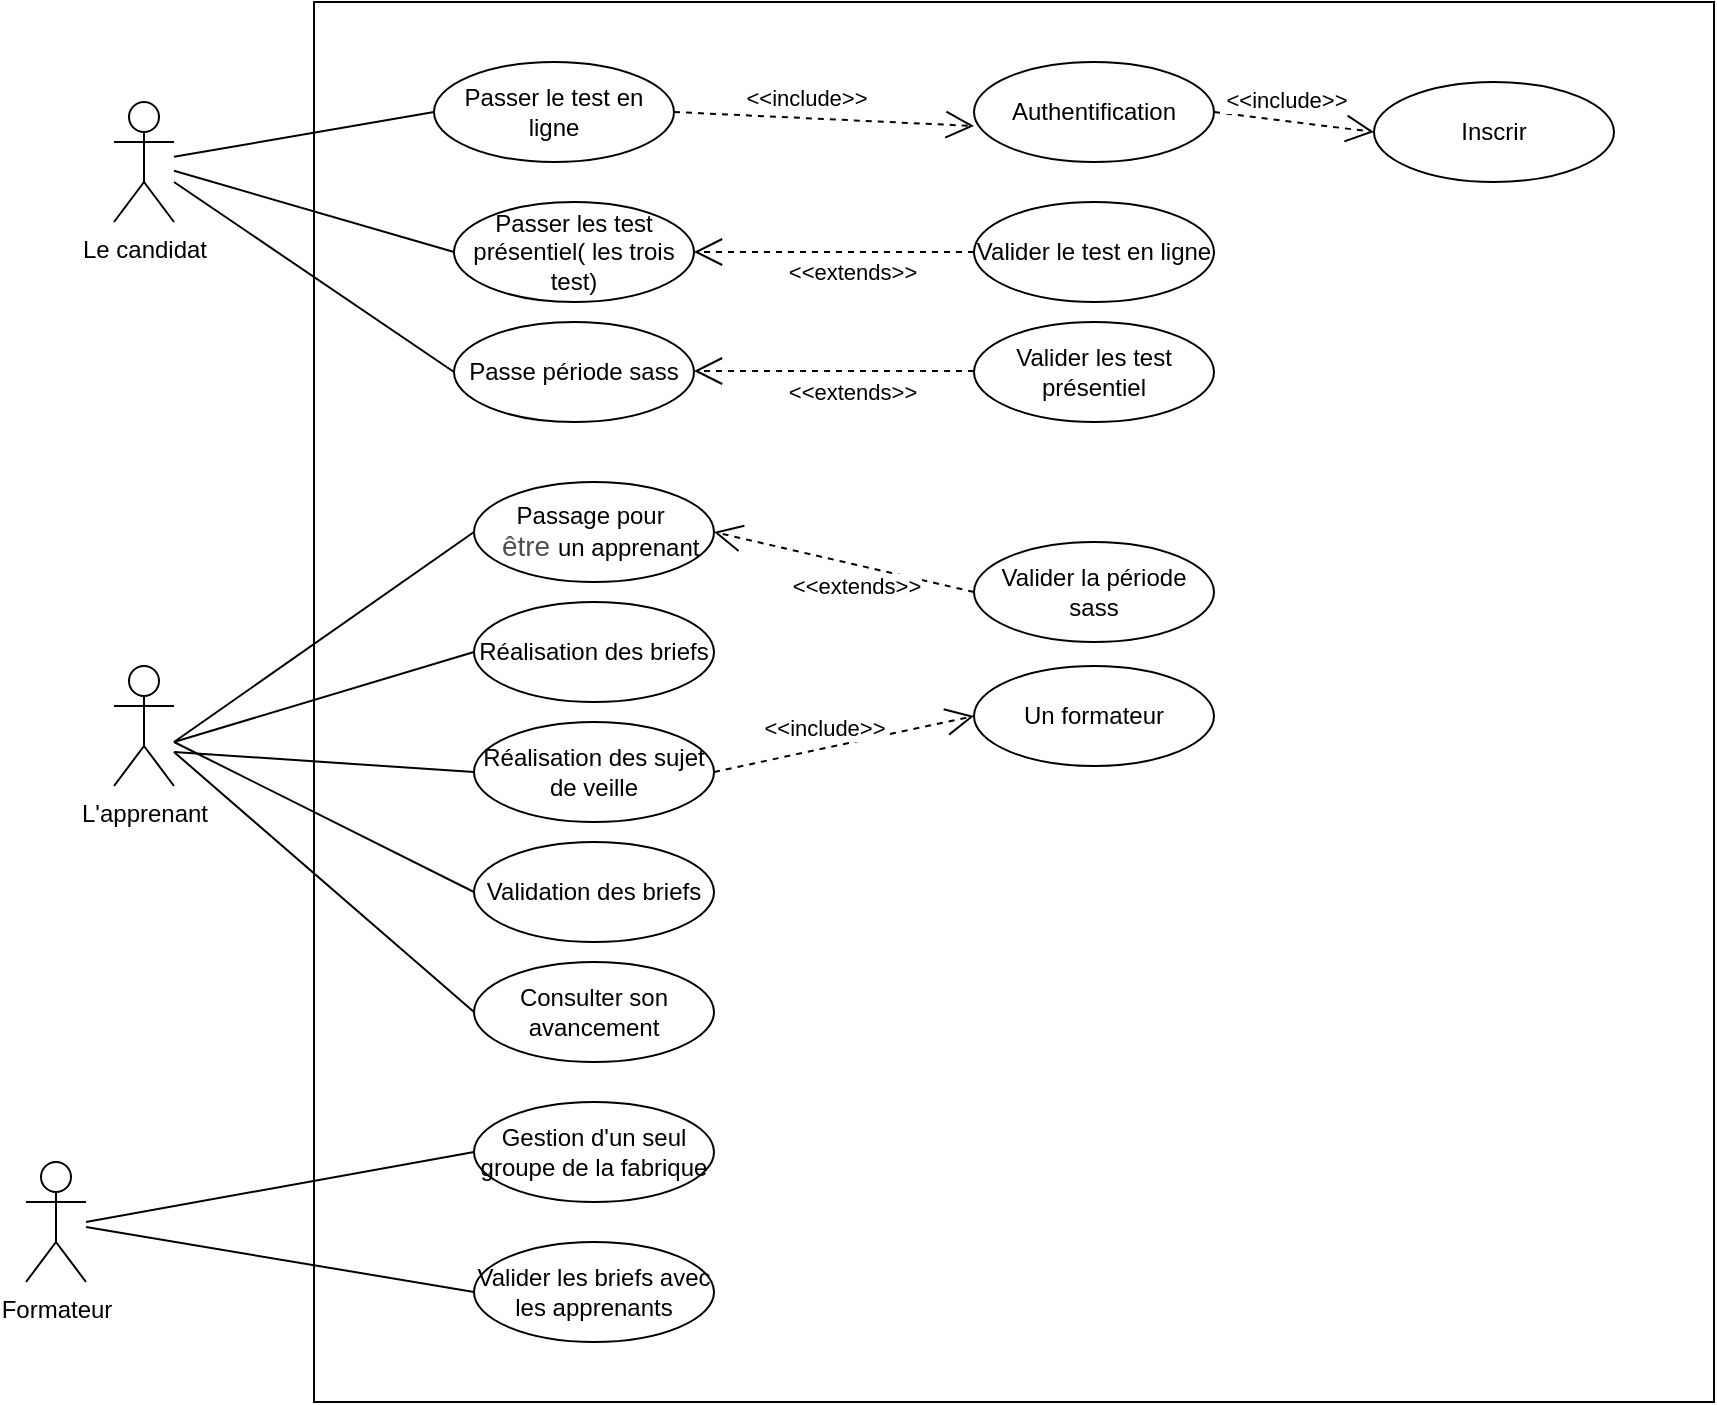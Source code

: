 <mxfile version="13.9.9" type="device"><diagram id="JybxBPHA8ZbV0gu_r9gj" name="Page-1"><mxGraphModel dx="1264" dy="592" grid="1" gridSize="10" guides="1" tooltips="1" connect="1" arrows="1" fold="1" page="1" pageScale="1" pageWidth="827" pageHeight="1169" math="0" shadow="0"><root><mxCell id="0"/><mxCell id="1" parent="0"/><mxCell id="Cu1W2n0oe6K_WsYi5K51-18" value="" style="whiteSpace=wrap;html=1;aspect=fixed;" parent="1" vertex="1"><mxGeometry x="200" y="40" width="700" height="700" as="geometry"/></mxCell><mxCell id="Cu1W2n0oe6K_WsYi5K51-29" value="Le candidat" style="shape=umlActor;verticalLabelPosition=bottom;verticalAlign=top;html=1;outlineConnect=0;" parent="1" vertex="1"><mxGeometry x="100" y="90" width="30" height="60" as="geometry"/></mxCell><mxCell id="Cu1W2n0oe6K_WsYi5K51-31" value="Passer le test en ligne" style="ellipse;whiteSpace=wrap;html=1;" parent="1" vertex="1"><mxGeometry x="260" y="70" width="120" height="50" as="geometry"/></mxCell><mxCell id="Cu1W2n0oe6K_WsYi5K51-35" value="" style="endArrow=none;html=1;entryX=0;entryY=0.5;entryDx=0;entryDy=0;" parent="1" source="Cu1W2n0oe6K_WsYi5K51-29" target="Cu1W2n0oe6K_WsYi5K51-31" edge="1"><mxGeometry width="50" height="50" relative="1" as="geometry"><mxPoint x="150" y="275" as="sourcePoint"/><mxPoint x="315" y="277.5" as="targetPoint"/><Array as="points"/></mxGeometry></mxCell><mxCell id="Cu1W2n0oe6K_WsYi5K51-37" value="L'apprenant" style="shape=umlActor;verticalLabelPosition=bottom;verticalAlign=top;html=1;outlineConnect=0;" parent="1" vertex="1"><mxGeometry x="100" y="372" width="30" height="60" as="geometry"/></mxCell><mxCell id="Cu1W2n0oe6K_WsYi5K51-38" value="Réalisation des sujet de veille" style="ellipse;whiteSpace=wrap;html=1;" parent="1" vertex="1"><mxGeometry x="280" y="400" width="120" height="50" as="geometry"/></mxCell><mxCell id="Cu1W2n0oe6K_WsYi5K51-39" value="Réalisation des briefs" style="ellipse;whiteSpace=wrap;html=1;" parent="1" vertex="1"><mxGeometry x="280" y="340" width="120" height="50" as="geometry"/></mxCell><mxCell id="Cu1W2n0oe6K_WsYi5K51-41" value="" style="endArrow=none;html=1;entryX=0;entryY=0.5;entryDx=0;entryDy=0;" parent="1" target="Cu1W2n0oe6K_WsYi5K51-39" edge="1"><mxGeometry width="50" height="50" relative="1" as="geometry"><mxPoint x="130" y="410" as="sourcePoint"/><mxPoint x="270" y="354.5" as="targetPoint"/><Array as="points"/></mxGeometry></mxCell><mxCell id="Cu1W2n0oe6K_WsYi5K51-42" value="" style="endArrow=none;html=1;entryX=0;entryY=0.5;entryDx=0;entryDy=0;exitX=1;exitY=0.717;exitDx=0;exitDy=0;exitPerimeter=0;" parent="1" source="Cu1W2n0oe6K_WsYi5K51-37" target="Cu1W2n0oe6K_WsYi5K51-38" edge="1"><mxGeometry width="50" height="50" relative="1" as="geometry"><mxPoint x="130" y="370" as="sourcePoint"/><mxPoint x="290" y="350" as="targetPoint"/><Array as="points"/></mxGeometry></mxCell><mxCell id="Cu1W2n0oe6K_WsYi5K51-48" value="Validation des briefs" style="ellipse;whiteSpace=wrap;html=1;" parent="1" vertex="1"><mxGeometry x="280" y="460" width="120" height="50" as="geometry"/></mxCell><mxCell id="Cu1W2n0oe6K_WsYi5K51-50" value="" style="endArrow=none;html=1;entryX=0;entryY=0.5;entryDx=0;entryDy=0;" parent="1" target="Cu1W2n0oe6K_WsYi5K51-48" edge="1"><mxGeometry width="50" height="50" relative="1" as="geometry"><mxPoint x="130" y="410" as="sourcePoint"/><mxPoint x="290" y="425" as="targetPoint"/><Array as="points"/></mxGeometry></mxCell><mxCell id="Cu1W2n0oe6K_WsYi5K51-52" value="Consulter son avancement" style="ellipse;whiteSpace=wrap;html=1;" parent="1" vertex="1"><mxGeometry x="280" y="520" width="120" height="50" as="geometry"/></mxCell><mxCell id="Cu1W2n0oe6K_WsYi5K51-54" value="" style="endArrow=none;html=1;entryX=0;entryY=0.5;entryDx=0;entryDy=0;" parent="1" source="Cu1W2n0oe6K_WsYi5K51-37" target="Cu1W2n0oe6K_WsYi5K51-52" edge="1"><mxGeometry width="50" height="50" relative="1" as="geometry"><mxPoint x="140" y="430" as="sourcePoint"/><mxPoint x="290" y="466" as="targetPoint"/><Array as="points"/></mxGeometry></mxCell><mxCell id="Cu1W2n0oe6K_WsYi5K51-55" value="Formateur" style="shape=umlActor;verticalLabelPosition=bottom;verticalAlign=top;html=1;outlineConnect=0;" parent="1" vertex="1"><mxGeometry x="56" y="620" width="30" height="60" as="geometry"/></mxCell><mxCell id="Cu1W2n0oe6K_WsYi5K51-58" value="Gestion d'un seul groupe de la fabrique" style="ellipse;whiteSpace=wrap;html=1;" parent="1" vertex="1"><mxGeometry x="280" y="590" width="120" height="50" as="geometry"/></mxCell><mxCell id="Cu1W2n0oe6K_WsYi5K51-59" value="" style="endArrow=none;html=1;entryX=0;entryY=0.5;entryDx=0;entryDy=0;" parent="1" target="Cu1W2n0oe6K_WsYi5K51-58" edge="1"><mxGeometry width="50" height="50" relative="1" as="geometry"><mxPoint x="86" y="650" as="sourcePoint"/><mxPoint x="290" y="525" as="targetPoint"/><Array as="points"/></mxGeometry></mxCell><mxCell id="Cu1W2n0oe6K_WsYi5K51-60" value="Valider les briefs avec les apprenants" style="ellipse;whiteSpace=wrap;html=1;" parent="1" vertex="1"><mxGeometry x="280" y="660" width="120" height="50" as="geometry"/></mxCell><mxCell id="Cu1W2n0oe6K_WsYi5K51-61" value="" style="endArrow=none;html=1;entryX=0;entryY=0.5;entryDx=0;entryDy=0;" parent="1" source="Cu1W2n0oe6K_WsYi5K51-55" target="Cu1W2n0oe6K_WsYi5K51-60" edge="1"><mxGeometry width="50" height="50" relative="1" as="geometry"><mxPoint x="90" y="610" as="sourcePoint"/><mxPoint x="290" y="580" as="targetPoint"/><Array as="points"/></mxGeometry></mxCell><mxCell id="Cu1W2n0oe6K_WsYi5K51-65" value="Passer les test présentiel( les trois test)" style="ellipse;whiteSpace=wrap;html=1;" parent="1" vertex="1"><mxGeometry x="270" y="140" width="120" height="50" as="geometry"/></mxCell><mxCell id="Cu1W2n0oe6K_WsYi5K51-66" value="&amp;lt;&amp;lt;extends&amp;gt;&amp;gt;" style="endArrow=open;endSize=12;dashed=1;html=1;entryX=1;entryY=0.5;entryDx=0;entryDy=0;exitX=0;exitY=0.5;exitDx=0;exitDy=0;" parent="1" source="Cu1W2n0oe6K_WsYi5K51-67" target="Cu1W2n0oe6K_WsYi5K51-65" edge="1"><mxGeometry x="-0.125" y="10" width="160" relative="1" as="geometry"><mxPoint x="500" y="110" as="sourcePoint"/><mxPoint x="390" y="140" as="targetPoint"/><Array as="points"/><mxPoint as="offset"/></mxGeometry></mxCell><mxCell id="Cu1W2n0oe6K_WsYi5K51-67" value="Valider le test en ligne" style="ellipse;whiteSpace=wrap;html=1;" parent="1" vertex="1"><mxGeometry x="530" y="140" width="120" height="50" as="geometry"/></mxCell><mxCell id="Cu1W2n0oe6K_WsYi5K51-68" value="" style="endArrow=none;html=1;entryX=0;entryY=0.5;entryDx=0;entryDy=0;" parent="1" source="Cu1W2n0oe6K_WsYi5K51-29" target="Cu1W2n0oe6K_WsYi5K51-65" edge="1"><mxGeometry width="50" height="50" relative="1" as="geometry"><mxPoint x="130" y="220" as="sourcePoint"/><mxPoint x="280" y="85" as="targetPoint"/><Array as="points"/></mxGeometry></mxCell><mxCell id="Cu1W2n0oe6K_WsYi5K51-69" value="Authentification" style="ellipse;whiteSpace=wrap;html=1;" parent="1" vertex="1"><mxGeometry x="530" y="70" width="120" height="50" as="geometry"/></mxCell><mxCell id="Cu1W2n0oe6K_WsYi5K51-70" value="&amp;lt;&amp;lt;include&amp;gt;&amp;gt;" style="endArrow=open;endSize=12;dashed=1;html=1;entryX=0;entryY=0.64;entryDx=0;entryDy=0;exitX=1;exitY=0.5;exitDx=0;exitDy=0;entryPerimeter=0;" parent="1" source="Cu1W2n0oe6K_WsYi5K51-31" target="Cu1W2n0oe6K_WsYi5K51-69" edge="1"><mxGeometry x="-0.125" y="10" width="160" relative="1" as="geometry"><mxPoint x="645.58" y="253" as="sourcePoint"/><mxPoint x="530" y="235" as="targetPoint"/><Array as="points"/><mxPoint as="offset"/></mxGeometry></mxCell><mxCell id="Cu1W2n0oe6K_WsYi5K51-72" value="Un formateur" style="ellipse;whiteSpace=wrap;html=1;" parent="1" vertex="1"><mxGeometry x="530" y="372" width="120" height="50" as="geometry"/></mxCell><mxCell id="Cu1W2n0oe6K_WsYi5K51-73" value="&amp;lt;&amp;lt;include&amp;gt;&amp;gt;" style="endArrow=open;endSize=12;dashed=1;html=1;entryX=0;entryY=0.5;entryDx=0;entryDy=0;exitX=1;exitY=0.5;exitDx=0;exitDy=0;" parent="1" source="Cu1W2n0oe6K_WsYi5K51-38" target="Cu1W2n0oe6K_WsYi5K51-72" edge="1"><mxGeometry x="-0.125" y="10" width="160" relative="1" as="geometry"><mxPoint x="400" y="446" as="sourcePoint"/><mxPoint x="540" y="432" as="targetPoint"/><Array as="points"/><mxPoint as="offset"/></mxGeometry></mxCell><mxCell id="Cu1W2n0oe6K_WsYi5K51-74" value="Passage pour&amp;nbsp; &amp;nbsp;&amp;nbsp;&lt;span style=&quot;color: rgb(77 , 81 , 86) ; font-family: &amp;#34;arial&amp;#34; , sans-serif ; font-size: 14px ; text-align: left ; background-color: rgb(255 , 255 , 255)&quot;&gt;être&amp;nbsp;&lt;/span&gt;un apprenant" style="ellipse;whiteSpace=wrap;html=1;" parent="1" vertex="1"><mxGeometry x="280" y="280" width="120" height="50" as="geometry"/></mxCell><mxCell id="Cu1W2n0oe6K_WsYi5K51-75" value="" style="endArrow=none;html=1;entryX=0;entryY=0.5;entryDx=0;entryDy=0;" parent="1" target="Cu1W2n0oe6K_WsYi5K51-74" edge="1"><mxGeometry width="50" height="50" relative="1" as="geometry"><mxPoint x="130" y="410" as="sourcePoint"/><mxPoint x="290" y="375" as="targetPoint"/><Array as="points"/></mxGeometry></mxCell><mxCell id="Cu1W2n0oe6K_WsYi5K51-76" value="Valider la période sass" style="ellipse;whiteSpace=wrap;html=1;" parent="1" vertex="1"><mxGeometry x="530" y="310" width="120" height="50" as="geometry"/></mxCell><mxCell id="Cu1W2n0oe6K_WsYi5K51-78" value="&amp;lt;&amp;lt;extends&amp;gt;&amp;gt;" style="endArrow=open;endSize=12;dashed=1;html=1;entryX=1;entryY=0.5;entryDx=0;entryDy=0;exitX=0;exitY=0.5;exitDx=0;exitDy=0;" parent="1" source="Cu1W2n0oe6K_WsYi5K51-76" target="Cu1W2n0oe6K_WsYi5K51-74" edge="1"><mxGeometry x="-0.125" y="10" width="160" relative="1" as="geometry"><mxPoint x="530" y="225" as="sourcePoint"/><mxPoint x="400" y="245" as="targetPoint"/><Array as="points"/><mxPoint as="offset"/></mxGeometry></mxCell><mxCell id="08uUmT_u4yzefKpMYBvx-1" value="&amp;lt;&amp;lt;include&amp;gt;&amp;gt;" style="endArrow=open;endSize=12;dashed=1;html=1;exitX=1;exitY=0.5;exitDx=0;exitDy=0;entryX=0;entryY=0.5;entryDx=0;entryDy=0;" edge="1" parent="1" source="Cu1W2n0oe6K_WsYi5K51-69" target="08uUmT_u4yzefKpMYBvx-2"><mxGeometry x="-0.125" y="10" width="160" relative="1" as="geometry"><mxPoint x="640" y="121" as="sourcePoint"/><mxPoint x="780" y="121" as="targetPoint"/><Array as="points"/><mxPoint as="offset"/></mxGeometry></mxCell><mxCell id="08uUmT_u4yzefKpMYBvx-2" value="Inscrir" style="ellipse;whiteSpace=wrap;html=1;" vertex="1" parent="1"><mxGeometry x="730" y="80" width="120" height="50" as="geometry"/></mxCell><mxCell id="08uUmT_u4yzefKpMYBvx-3" value="Passe période sass" style="ellipse;whiteSpace=wrap;html=1;" vertex="1" parent="1"><mxGeometry x="270" y="200" width="120" height="50" as="geometry"/></mxCell><mxCell id="08uUmT_u4yzefKpMYBvx-4" value="Valider les test présentiel" style="ellipse;whiteSpace=wrap;html=1;" vertex="1" parent="1"><mxGeometry x="530" y="200" width="120" height="50" as="geometry"/></mxCell><mxCell id="08uUmT_u4yzefKpMYBvx-5" value="&amp;lt;&amp;lt;extends&amp;gt;&amp;gt;" style="endArrow=open;endSize=12;dashed=1;html=1;entryX=1;entryY=0.5;entryDx=0;entryDy=0;exitX=0;exitY=0.5;exitDx=0;exitDy=0;" edge="1" parent="1"><mxGeometry x="-0.125" y="10" width="160" relative="1" as="geometry"><mxPoint x="530" y="224.5" as="sourcePoint"/><mxPoint x="390" y="224.5" as="targetPoint"/><Array as="points"/><mxPoint as="offset"/></mxGeometry></mxCell><mxCell id="08uUmT_u4yzefKpMYBvx-6" value="" style="endArrow=none;html=1;entryX=0;entryY=0.5;entryDx=0;entryDy=0;" edge="1" parent="1" target="08uUmT_u4yzefKpMYBvx-3"><mxGeometry width="50" height="50" relative="1" as="geometry"><mxPoint x="130" y="130" as="sourcePoint"/><mxPoint x="280" y="175" as="targetPoint"/><Array as="points"/></mxGeometry></mxCell></root></mxGraphModel></diagram></mxfile>